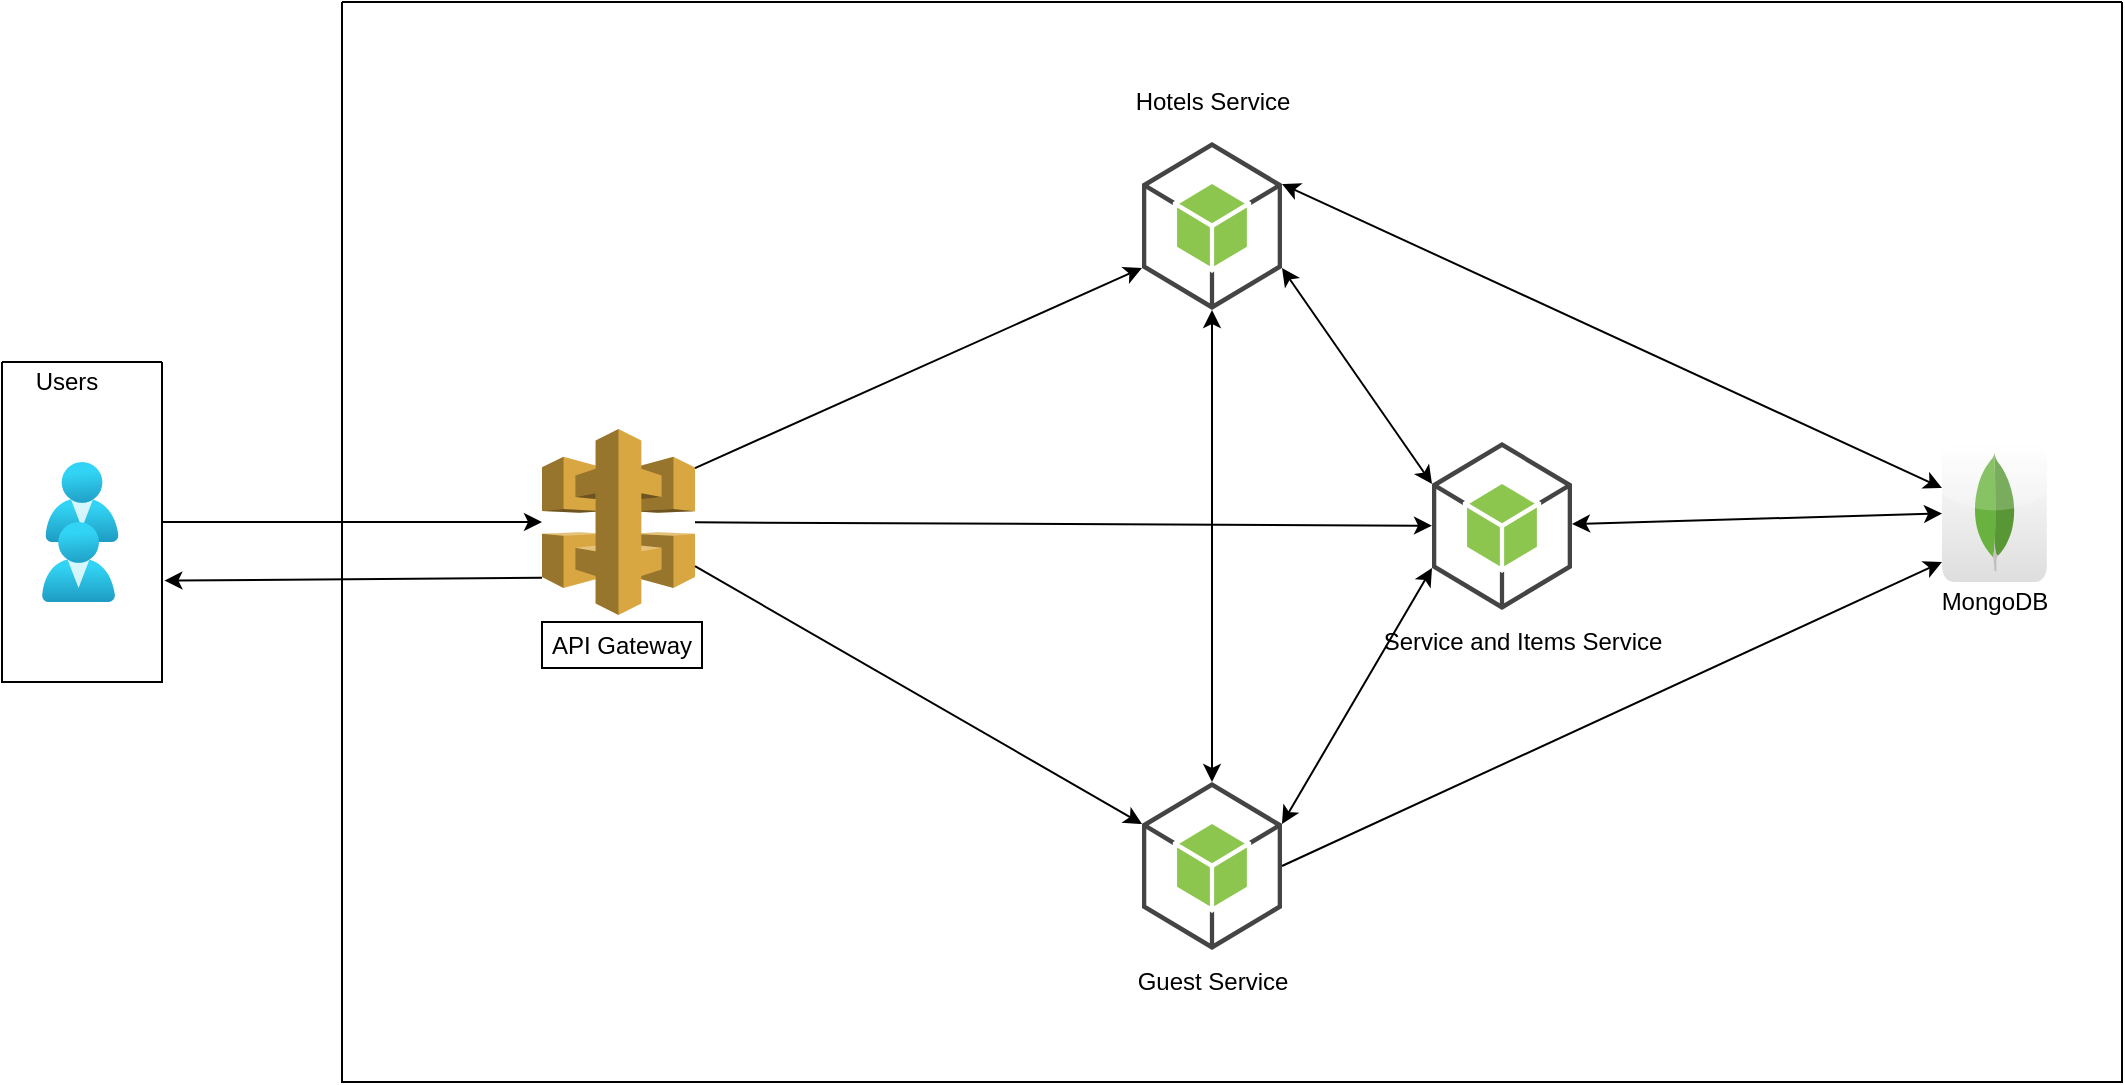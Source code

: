 <mxfile version="16.5.1" type="device"><diagram id="qbRzz1RGr5MFfB7qkUci" name="Page-1"><mxGraphModel dx="1393" dy="783" grid="1" gridSize="10" guides="1" tooltips="1" connect="1" arrows="1" fold="1" page="1" pageScale="1" pageWidth="827" pageHeight="1169" math="0" shadow="0"><root><mxCell id="0"/><mxCell id="1" parent="0"/><mxCell id="aM-8QLvpFf8JzMbC2LGO-6" value="" style="swimlane;startSize=0;" parent="1" vertex="1"><mxGeometry x="380" y="20" width="890" height="540" as="geometry"/></mxCell><mxCell id="aM-8QLvpFf8JzMbC2LGO-5" value="" style="outlineConnect=0;dashed=0;verticalLabelPosition=bottom;verticalAlign=top;align=center;html=1;shape=mxgraph.aws3.api_gateway;fillColor=#D9A741;gradientColor=none;" parent="aM-8QLvpFf8JzMbC2LGO-6" vertex="1"><mxGeometry x="100" y="213.5" width="76.5" height="93" as="geometry"/></mxCell><mxCell id="aM-8QLvpFf8JzMbC2LGO-18" value="" style="outlineConnect=0;dashed=0;verticalLabelPosition=bottom;verticalAlign=top;align=center;html=1;shape=mxgraph.aws3.android;fillColor=#8CC64F;gradientColor=none;" parent="aM-8QLvpFf8JzMbC2LGO-6" vertex="1"><mxGeometry x="400" y="70" width="70" height="84" as="geometry"/></mxCell><mxCell id="aM-8QLvpFf8JzMbC2LGO-19" value="Hotels Service" style="text;html=1;align=center;verticalAlign=middle;resizable=0;points=[];autosize=1;strokeColor=none;fillColor=none;" parent="aM-8QLvpFf8JzMbC2LGO-6" vertex="1"><mxGeometry x="390" y="40" width="90" height="20" as="geometry"/></mxCell><mxCell id="aM-8QLvpFf8JzMbC2LGO-24" value="" style="outlineConnect=0;dashed=0;verticalLabelPosition=bottom;verticalAlign=top;align=center;html=1;shape=mxgraph.aws3.android;fillColor=#8CC64F;gradientColor=none;" parent="aM-8QLvpFf8JzMbC2LGO-6" vertex="1"><mxGeometry x="545" y="220" width="70" height="84" as="geometry"/></mxCell><mxCell id="aM-8QLvpFf8JzMbC2LGO-25" value="Service and Items Service" style="text;html=1;align=center;verticalAlign=middle;resizable=0;points=[];autosize=1;strokeColor=none;fillColor=none;" parent="aM-8QLvpFf8JzMbC2LGO-6" vertex="1"><mxGeometry x="515" y="310" width="150" height="20" as="geometry"/></mxCell><mxCell id="aM-8QLvpFf8JzMbC2LGO-26" value="" style="outlineConnect=0;dashed=0;verticalLabelPosition=bottom;verticalAlign=top;align=center;html=1;shape=mxgraph.aws3.android;fillColor=#8CC64F;gradientColor=none;" parent="aM-8QLvpFf8JzMbC2LGO-6" vertex="1"><mxGeometry x="400" y="390" width="70" height="84" as="geometry"/></mxCell><mxCell id="aM-8QLvpFf8JzMbC2LGO-27" value="Guest Service" style="text;html=1;align=center;verticalAlign=middle;resizable=0;points=[];autosize=1;strokeColor=none;fillColor=none;" parent="aM-8QLvpFf8JzMbC2LGO-6" vertex="1"><mxGeometry x="390" y="480" width="90" height="20" as="geometry"/></mxCell><mxCell id="aM-8QLvpFf8JzMbC2LGO-28" value="API Gateway" style="whiteSpace=wrap;html=1;" parent="aM-8QLvpFf8JzMbC2LGO-6" vertex="1"><mxGeometry x="100" y="310" width="80" height="23" as="geometry"/></mxCell><mxCell id="aM-8QLvpFf8JzMbC2LGO-38" value="" style="endArrow=classic;html=1;rounded=0;entryX=0;entryY=0.75;entryDx=0;entryDy=0;entryPerimeter=0;exitX=1;exitY=0.21;exitDx=0;exitDy=0;exitPerimeter=0;" parent="aM-8QLvpFf8JzMbC2LGO-6" source="aM-8QLvpFf8JzMbC2LGO-5" target="aM-8QLvpFf8JzMbC2LGO-18" edge="1"><mxGeometry width="50" height="50" relative="1" as="geometry"><mxPoint x="270" y="330" as="sourcePoint"/><mxPoint x="320" y="280" as="targetPoint"/></mxGeometry></mxCell><mxCell id="aM-8QLvpFf8JzMbC2LGO-39" value="" style="endArrow=classic;html=1;rounded=0;" parent="aM-8QLvpFf8JzMbC2LGO-6" source="aM-8QLvpFf8JzMbC2LGO-5" target="aM-8QLvpFf8JzMbC2LGO-24" edge="1"><mxGeometry width="50" height="50" relative="1" as="geometry"><mxPoint x="270" y="330" as="sourcePoint"/><mxPoint x="320" y="280" as="targetPoint"/></mxGeometry></mxCell><mxCell id="aM-8QLvpFf8JzMbC2LGO-40" value="" style="endArrow=classic;html=1;rounded=0;entryX=0;entryY=0.25;entryDx=0;entryDy=0;entryPerimeter=0;" parent="aM-8QLvpFf8JzMbC2LGO-6" source="aM-8QLvpFf8JzMbC2LGO-5" target="aM-8QLvpFf8JzMbC2LGO-26" edge="1"><mxGeometry width="50" height="50" relative="1" as="geometry"><mxPoint x="270" y="330" as="sourcePoint"/><mxPoint x="320" y="280" as="targetPoint"/></mxGeometry></mxCell><mxCell id="aM-8QLvpFf8JzMbC2LGO-46" value="" style="dashed=0;outlineConnect=0;html=1;align=center;labelPosition=center;verticalLabelPosition=bottom;verticalAlign=top;shape=mxgraph.webicons.mongodb;gradientColor=#DFDEDE" parent="aM-8QLvpFf8JzMbC2LGO-6" vertex="1"><mxGeometry x="800" y="220" width="52.4" height="70" as="geometry"/></mxCell><mxCell id="aM-8QLvpFf8JzMbC2LGO-47" value="MongoDB" style="text;html=1;align=center;verticalAlign=middle;resizable=0;points=[];autosize=1;strokeColor=none;fillColor=none;" parent="aM-8QLvpFf8JzMbC2LGO-6" vertex="1"><mxGeometry x="791.2" y="290" width="70" height="20" as="geometry"/></mxCell><mxCell id="aM-8QLvpFf8JzMbC2LGO-61" value="" style="endArrow=classic;startArrow=classic;html=1;rounded=0;entryX=0.5;entryY=1;entryDx=0;entryDy=0;entryPerimeter=0;exitX=0.5;exitY=0;exitDx=0;exitDy=0;exitPerimeter=0;" parent="aM-8QLvpFf8JzMbC2LGO-6" source="aM-8QLvpFf8JzMbC2LGO-26" target="aM-8QLvpFf8JzMbC2LGO-18" edge="1"><mxGeometry width="50" height="50" relative="1" as="geometry"><mxPoint x="260" y="350" as="sourcePoint"/><mxPoint x="310" y="300" as="targetPoint"/></mxGeometry></mxCell><mxCell id="aM-8QLvpFf8JzMbC2LGO-62" value="" style="endArrow=classic;startArrow=classic;html=1;rounded=0;entryX=0;entryY=0.25;entryDx=0;entryDy=0;entryPerimeter=0;exitX=1;exitY=0.75;exitDx=0;exitDy=0;exitPerimeter=0;" parent="aM-8QLvpFf8JzMbC2LGO-6" source="aM-8QLvpFf8JzMbC2LGO-18" target="aM-8QLvpFf8JzMbC2LGO-24" edge="1"><mxGeometry width="50" height="50" relative="1" as="geometry"><mxPoint x="260" y="350" as="sourcePoint"/><mxPoint x="310" y="300" as="targetPoint"/></mxGeometry></mxCell><mxCell id="aM-8QLvpFf8JzMbC2LGO-64" value="" style="endArrow=classic;startArrow=classic;html=1;rounded=0;entryX=0;entryY=0.75;entryDx=0;entryDy=0;entryPerimeter=0;exitX=1;exitY=0.25;exitDx=0;exitDy=0;exitPerimeter=0;" parent="aM-8QLvpFf8JzMbC2LGO-6" source="aM-8QLvpFf8JzMbC2LGO-26" target="aM-8QLvpFf8JzMbC2LGO-24" edge="1"><mxGeometry width="50" height="50" relative="1" as="geometry"><mxPoint x="260" y="350" as="sourcePoint"/><mxPoint x="310" y="300" as="targetPoint"/></mxGeometry></mxCell><mxCell id="aoF5fx5fkjDog7pku6pf-1" value="" style="endArrow=classic;startArrow=classic;html=1;rounded=0;exitX=1;exitY=0.25;exitDx=0;exitDy=0;exitPerimeter=0;" edge="1" parent="aM-8QLvpFf8JzMbC2LGO-6" source="aM-8QLvpFf8JzMbC2LGO-18" target="aM-8QLvpFf8JzMbC2LGO-46"><mxGeometry width="50" height="50" relative="1" as="geometry"><mxPoint x="560" y="410" as="sourcePoint"/><mxPoint x="610" y="360" as="targetPoint"/></mxGeometry></mxCell><mxCell id="aoF5fx5fkjDog7pku6pf-2" value="" style="endArrow=classic;startArrow=classic;html=1;rounded=0;" edge="1" parent="aM-8QLvpFf8JzMbC2LGO-6" source="aM-8QLvpFf8JzMbC2LGO-24" target="aM-8QLvpFf8JzMbC2LGO-46"><mxGeometry width="50" height="50" relative="1" as="geometry"><mxPoint x="560" y="410" as="sourcePoint"/><mxPoint x="610" y="360" as="targetPoint"/></mxGeometry></mxCell><mxCell id="aoF5fx5fkjDog7pku6pf-3" value="" style="endArrow=classic;html=1;rounded=0;entryX=0;entryY=0.857;entryDx=0;entryDy=0;entryPerimeter=0;exitX=1;exitY=0.5;exitDx=0;exitDy=0;exitPerimeter=0;" edge="1" parent="aM-8QLvpFf8JzMbC2LGO-6" source="aM-8QLvpFf8JzMbC2LGO-26" target="aM-8QLvpFf8JzMbC2LGO-46"><mxGeometry width="50" height="50" relative="1" as="geometry"><mxPoint x="560" y="410" as="sourcePoint"/><mxPoint x="610" y="360" as="targetPoint"/></mxGeometry></mxCell><mxCell id="aM-8QLvpFf8JzMbC2LGO-31" value="" style="swimlane;startSize=0;" parent="1" vertex="1"><mxGeometry x="210" y="200" width="80" height="160" as="geometry"/></mxCell><mxCell id="aM-8QLvpFf8JzMbC2LGO-32" value="Users" style="text;html=1;align=center;verticalAlign=middle;resizable=0;points=[];autosize=1;strokeColor=none;fillColor=none;" parent="aM-8QLvpFf8JzMbC2LGO-31" vertex="1"><mxGeometry x="6.57" width="50" height="20" as="geometry"/></mxCell><mxCell id="aM-8QLvpFf8JzMbC2LGO-4" value="" style="aspect=fixed;html=1;points=[];align=center;image;fontSize=12;image=img/lib/azure2/identity/Users.svg;" parent="aM-8QLvpFf8JzMbC2LGO-31" vertex="1"><mxGeometry x="21.71" y="50" width="36.57" height="40" as="geometry"/></mxCell><mxCell id="aM-8QLvpFf8JzMbC2LGO-7" value="" style="aspect=fixed;html=1;points=[];align=center;image;fontSize=12;image=img/lib/azure2/identity/Users.svg;" parent="aM-8QLvpFf8JzMbC2LGO-31" vertex="1"><mxGeometry x="20" y="80" width="36.57" height="40" as="geometry"/></mxCell><mxCell id="aM-8QLvpFf8JzMbC2LGO-34" value="" style="endArrow=classic;html=1;rounded=0;exitX=1;exitY=0.5;exitDx=0;exitDy=0;" parent="1" source="aM-8QLvpFf8JzMbC2LGO-31" target="aM-8QLvpFf8JzMbC2LGO-5" edge="1"><mxGeometry width="50" height="50" relative="1" as="geometry"><mxPoint x="470" y="330" as="sourcePoint"/><mxPoint x="520" y="280" as="targetPoint"/></mxGeometry></mxCell><mxCell id="aoF5fx5fkjDog7pku6pf-4" value="" style="endArrow=classic;html=1;rounded=0;entryX=1.015;entryY=0.683;entryDx=0;entryDy=0;entryPerimeter=0;exitX=0;exitY=0.8;exitDx=0;exitDy=0;exitPerimeter=0;" edge="1" parent="1" source="aM-8QLvpFf8JzMbC2LGO-5" target="aM-8QLvpFf8JzMbC2LGO-31"><mxGeometry width="50" height="50" relative="1" as="geometry"><mxPoint x="680" y="320" as="sourcePoint"/><mxPoint x="730" y="270" as="targetPoint"/></mxGeometry></mxCell></root></mxGraphModel></diagram></mxfile>